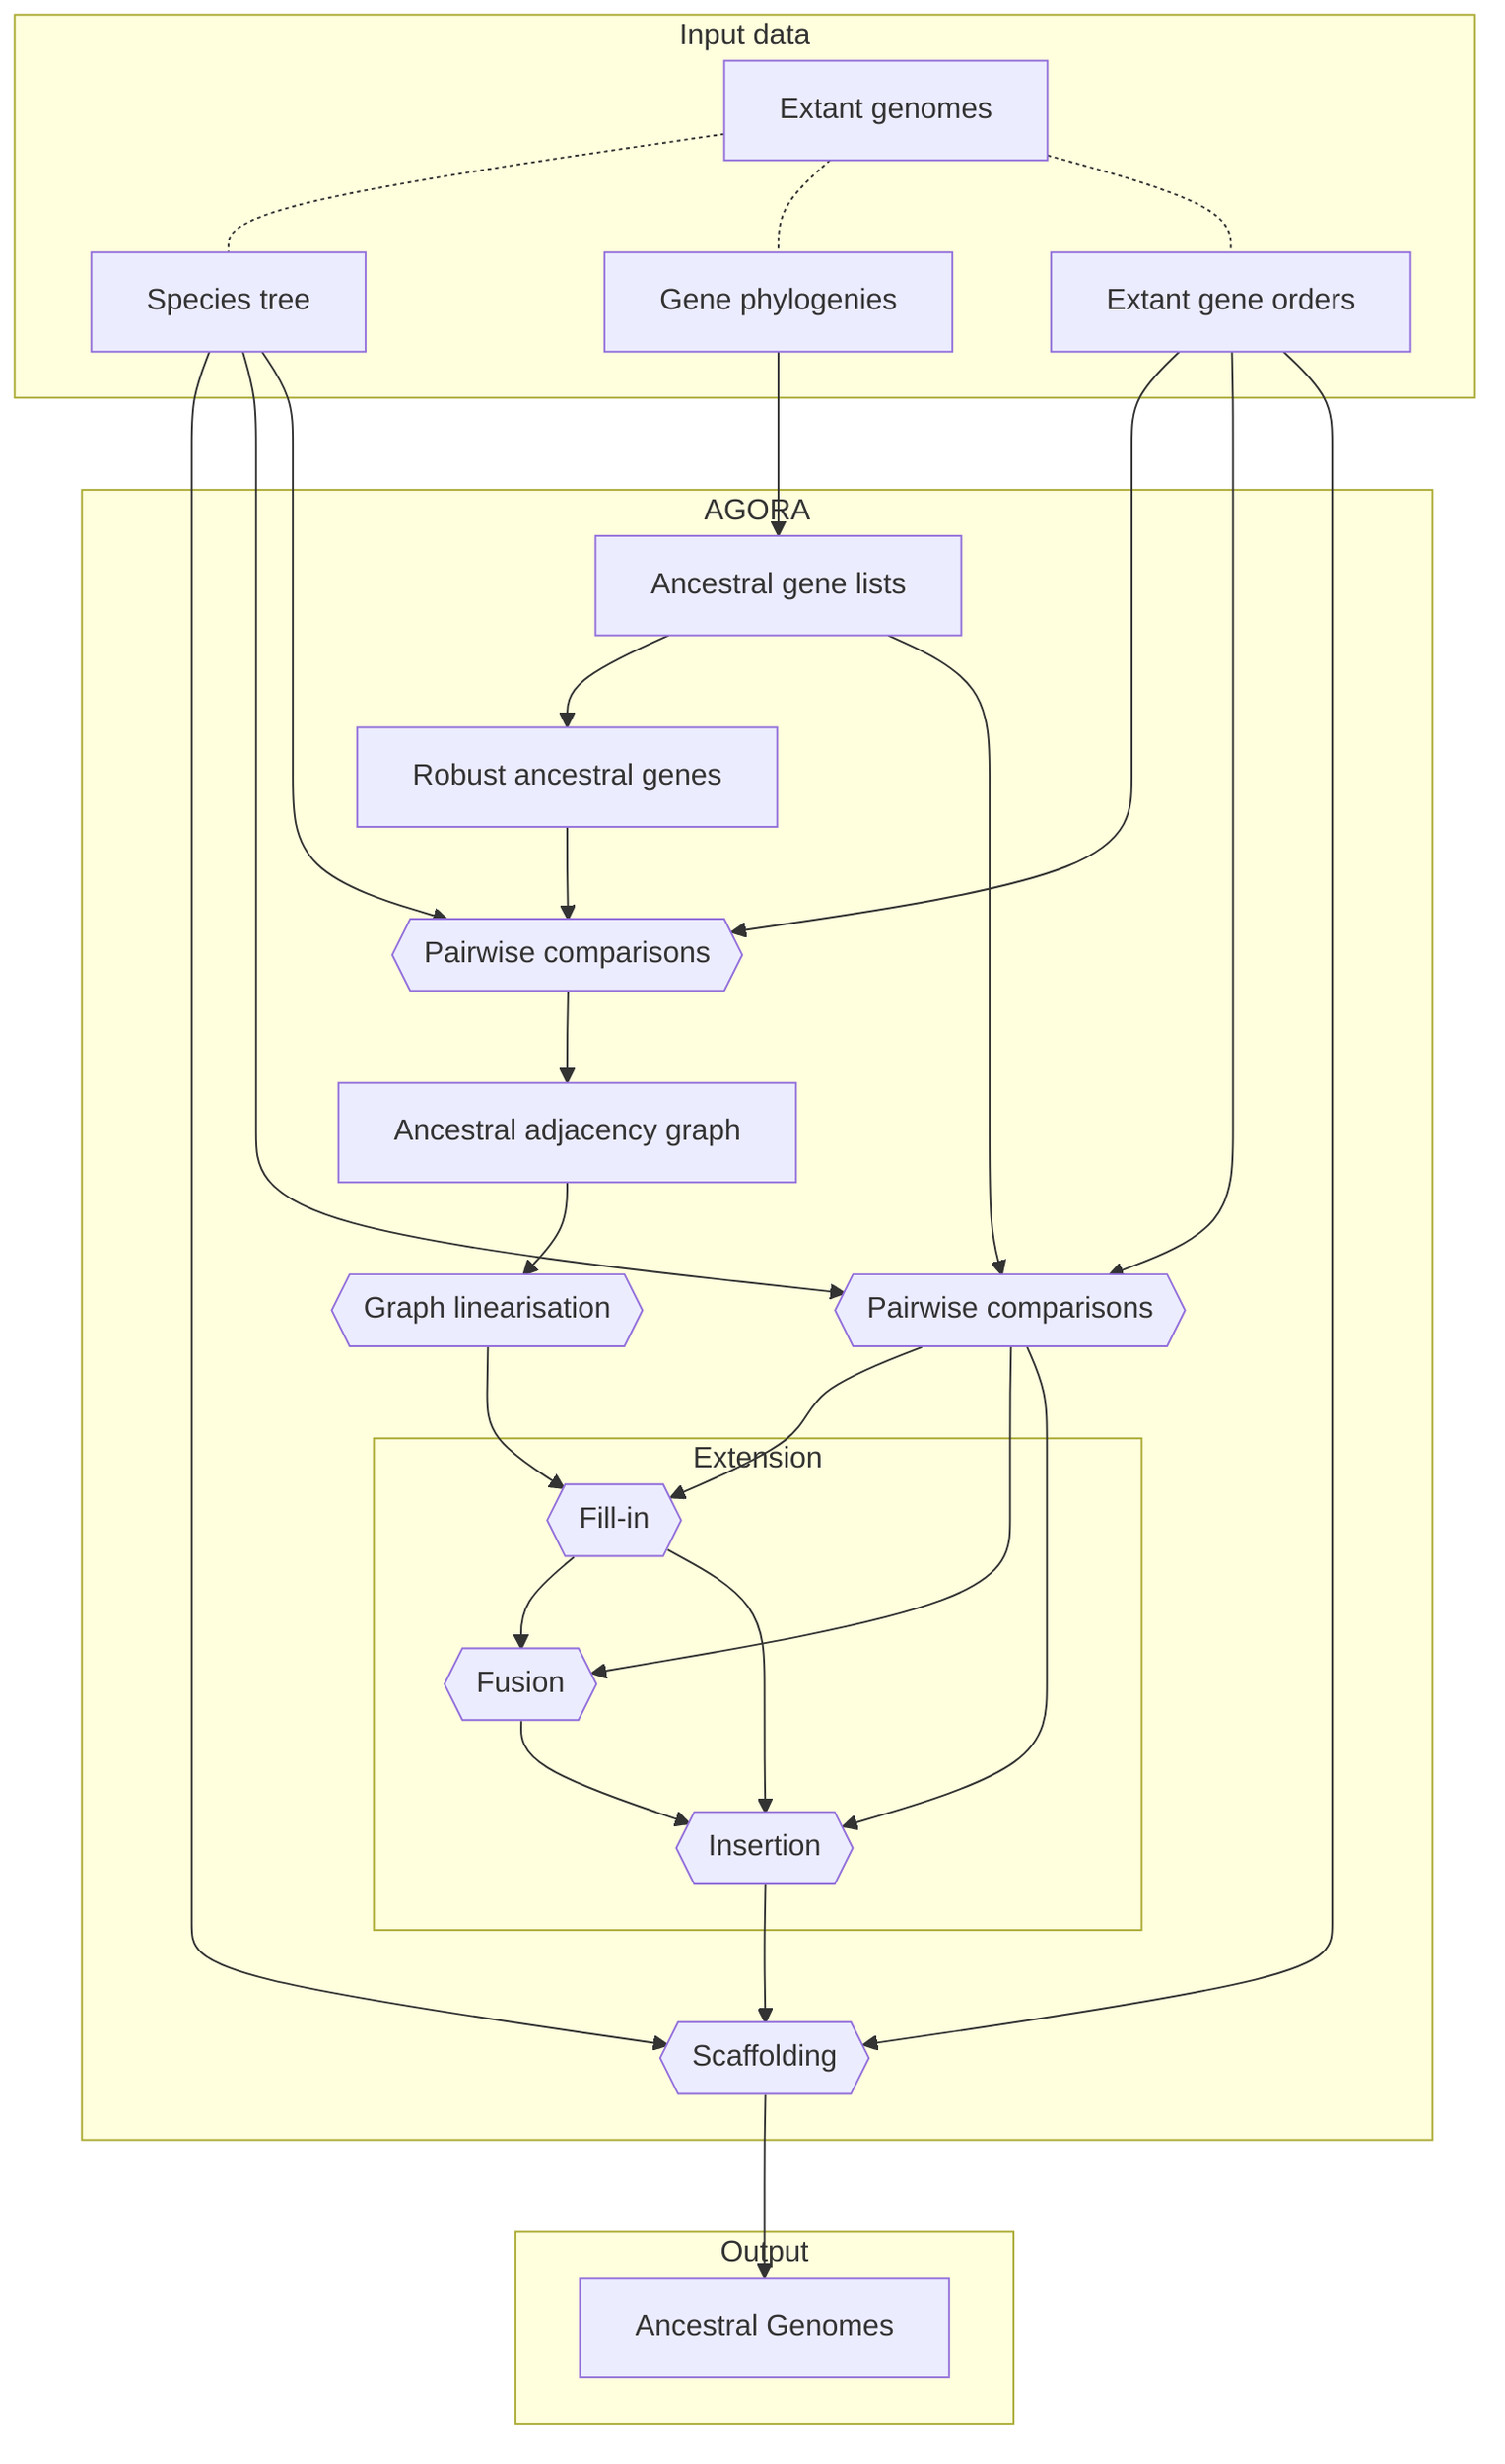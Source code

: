 graph TD
  subgraph Input data
    A[Extant genomes]
    B[Species tree]
    C[Gene phylogenies]
    D[Extant gene orders]
  end
  subgraph AGORA
    E[Ancestral gene lists]
    EE[Robust ancestral genes]
    F{{Pairwise comparisons}}
    FF{{Pairwise comparisons}}
    G[Ancestral adjacency graph]
    H{{Graph linearisation}}
    subgraph Extension
      L{{Fill-in}}
      M{{Fusion}}
      N{{Insertion}}
    end
    J{{Scaffolding}}
  end
  subgraph Output
    K[Ancestral Genomes]
  end
  A -.- B & C & D
  C --> E
  B --> J & F & FF
  D --> FF & F & J
  E --> EE --> FF --> G --> H --> L --> M --> N --> J --> K
  L --> N
  E --> F --> L & M & N
